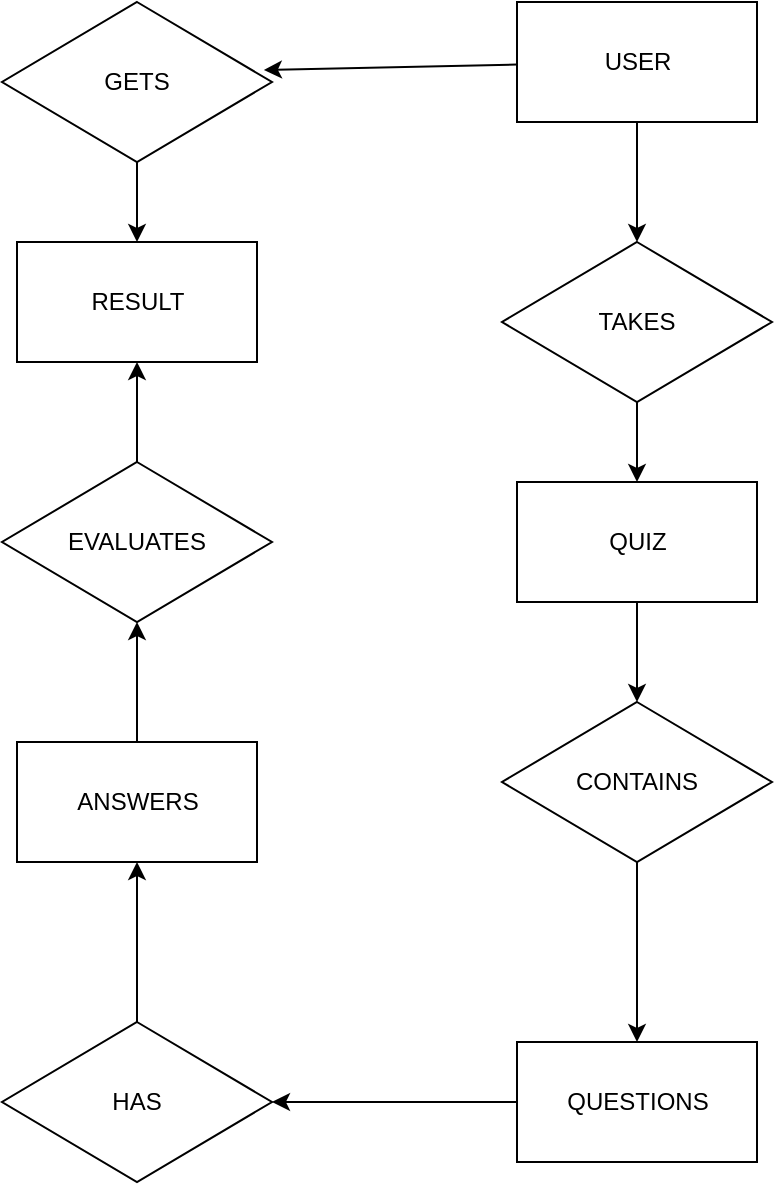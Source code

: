 <mxfile version="22.1.15" type="github">
  <diagram id="R2lEEEUBdFMjLlhIrx00" name="Page-1">
    <mxGraphModel dx="1591" dy="871" grid="1" gridSize="10" guides="1" tooltips="1" connect="1" arrows="1" fold="1" page="1" pageScale="1" pageWidth="850" pageHeight="1100" math="0" shadow="0" extFonts="Permanent Marker^https://fonts.googleapis.com/css?family=Permanent+Marker">
      <root>
        <mxCell id="0" />
        <mxCell id="1" parent="0" />
        <mxCell id="f59cz8W9i72K7CJTQR0P-1" value="USER" style="rounded=0;whiteSpace=wrap;html=1;" vertex="1" parent="1">
          <mxGeometry x="477.5" y="190" width="120" height="60" as="geometry" />
        </mxCell>
        <mxCell id="f59cz8W9i72K7CJTQR0P-2" value="QUIZ" style="rounded=0;whiteSpace=wrap;html=1;" vertex="1" parent="1">
          <mxGeometry x="477.5" y="430" width="120" height="60" as="geometry" />
        </mxCell>
        <mxCell id="f59cz8W9i72K7CJTQR0P-3" value="TAKES" style="rhombus;whiteSpace=wrap;html=1;" vertex="1" parent="1">
          <mxGeometry x="470" y="310" width="135" height="80" as="geometry" />
        </mxCell>
        <mxCell id="f59cz8W9i72K7CJTQR0P-5" value="QUESTIONS" style="rounded=0;whiteSpace=wrap;html=1;" vertex="1" parent="1">
          <mxGeometry x="477.5" y="710" width="120" height="60" as="geometry" />
        </mxCell>
        <mxCell id="f59cz8W9i72K7CJTQR0P-6" value="CONTAINS" style="rhombus;whiteSpace=wrap;html=1;" vertex="1" parent="1">
          <mxGeometry x="470" y="540" width="135" height="80" as="geometry" />
        </mxCell>
        <mxCell id="f59cz8W9i72K7CJTQR0P-7" value="HAS" style="rhombus;whiteSpace=wrap;html=1;" vertex="1" parent="1">
          <mxGeometry x="220" y="700" width="135" height="80" as="geometry" />
        </mxCell>
        <mxCell id="f59cz8W9i72K7CJTQR0P-8" value="ANSWERS" style="rounded=0;whiteSpace=wrap;html=1;" vertex="1" parent="1">
          <mxGeometry x="227.5" y="560" width="120" height="60" as="geometry" />
        </mxCell>
        <mxCell id="f59cz8W9i72K7CJTQR0P-9" value="EVALUATES" style="rhombus;whiteSpace=wrap;html=1;" vertex="1" parent="1">
          <mxGeometry x="220" y="420" width="135" height="80" as="geometry" />
        </mxCell>
        <mxCell id="f59cz8W9i72K7CJTQR0P-10" value="RESULT" style="rounded=0;whiteSpace=wrap;html=1;" vertex="1" parent="1">
          <mxGeometry x="227.5" y="310" width="120" height="60" as="geometry" />
        </mxCell>
        <mxCell id="f59cz8W9i72K7CJTQR0P-11" value="GETS" style="rhombus;whiteSpace=wrap;html=1;" vertex="1" parent="1">
          <mxGeometry x="220" y="190" width="135" height="80" as="geometry" />
        </mxCell>
        <mxCell id="f59cz8W9i72K7CJTQR0P-12" value="" style="endArrow=classic;html=1;rounded=0;exitX=0.5;exitY=1;exitDx=0;exitDy=0;" edge="1" parent="1" source="f59cz8W9i72K7CJTQR0P-1" target="f59cz8W9i72K7CJTQR0P-3">
          <mxGeometry width="50" height="50" relative="1" as="geometry">
            <mxPoint x="400" y="470" as="sourcePoint" />
            <mxPoint x="450" y="420" as="targetPoint" />
          </mxGeometry>
        </mxCell>
        <mxCell id="f59cz8W9i72K7CJTQR0P-13" value="" style="endArrow=classic;html=1;rounded=0;exitX=0.5;exitY=1;exitDx=0;exitDy=0;entryX=0.5;entryY=0;entryDx=0;entryDy=0;" edge="1" parent="1" source="f59cz8W9i72K7CJTQR0P-3" target="f59cz8W9i72K7CJTQR0P-2">
          <mxGeometry width="50" height="50" relative="1" as="geometry">
            <mxPoint x="400" y="470" as="sourcePoint" />
            <mxPoint x="450" y="420" as="targetPoint" />
          </mxGeometry>
        </mxCell>
        <mxCell id="f59cz8W9i72K7CJTQR0P-14" value="" style="endArrow=classic;html=1;rounded=0;exitX=0.5;exitY=1;exitDx=0;exitDy=0;entryX=0.5;entryY=0;entryDx=0;entryDy=0;" edge="1" parent="1" source="f59cz8W9i72K7CJTQR0P-2" target="f59cz8W9i72K7CJTQR0P-6">
          <mxGeometry width="50" height="50" relative="1" as="geometry">
            <mxPoint x="520" y="550" as="sourcePoint" />
            <mxPoint x="570" y="500" as="targetPoint" />
          </mxGeometry>
        </mxCell>
        <mxCell id="f59cz8W9i72K7CJTQR0P-15" value="" style="endArrow=classic;html=1;rounded=0;exitX=0.5;exitY=1;exitDx=0;exitDy=0;entryX=0.5;entryY=0;entryDx=0;entryDy=0;" edge="1" parent="1" source="f59cz8W9i72K7CJTQR0P-6" target="f59cz8W9i72K7CJTQR0P-5">
          <mxGeometry width="50" height="50" relative="1" as="geometry">
            <mxPoint x="420" y="690" as="sourcePoint" />
            <mxPoint x="470" y="640" as="targetPoint" />
          </mxGeometry>
        </mxCell>
        <mxCell id="f59cz8W9i72K7CJTQR0P-16" value="" style="endArrow=classic;html=1;rounded=0;entryX=1;entryY=0.5;entryDx=0;entryDy=0;exitX=0;exitY=0.5;exitDx=0;exitDy=0;" edge="1" parent="1" source="f59cz8W9i72K7CJTQR0P-5" target="f59cz8W9i72K7CJTQR0P-7">
          <mxGeometry width="50" height="50" relative="1" as="geometry">
            <mxPoint x="400" y="780" as="sourcePoint" />
            <mxPoint x="450" y="730" as="targetPoint" />
          </mxGeometry>
        </mxCell>
        <mxCell id="f59cz8W9i72K7CJTQR0P-17" value="" style="endArrow=classic;html=1;rounded=0;entryX=0.5;entryY=1;entryDx=0;entryDy=0;" edge="1" parent="1" source="f59cz8W9i72K7CJTQR0P-7" target="f59cz8W9i72K7CJTQR0P-8">
          <mxGeometry width="50" height="50" relative="1" as="geometry">
            <mxPoint x="230" y="690" as="sourcePoint" />
            <mxPoint x="280" y="640" as="targetPoint" />
          </mxGeometry>
        </mxCell>
        <mxCell id="f59cz8W9i72K7CJTQR0P-18" value="" style="endArrow=classic;html=1;rounded=0;entryX=0.5;entryY=1;entryDx=0;entryDy=0;exitX=0.5;exitY=0;exitDx=0;exitDy=0;" edge="1" parent="1" source="f59cz8W9i72K7CJTQR0P-8" target="f59cz8W9i72K7CJTQR0P-9">
          <mxGeometry width="50" height="50" relative="1" as="geometry">
            <mxPoint x="70" y="540" as="sourcePoint" />
            <mxPoint x="120" y="490" as="targetPoint" />
          </mxGeometry>
        </mxCell>
        <mxCell id="f59cz8W9i72K7CJTQR0P-19" value="" style="endArrow=classic;html=1;rounded=0;entryX=0.5;entryY=1;entryDx=0;entryDy=0;exitX=0.5;exitY=0;exitDx=0;exitDy=0;" edge="1" parent="1" source="f59cz8W9i72K7CJTQR0P-9" target="f59cz8W9i72K7CJTQR0P-10">
          <mxGeometry width="50" height="50" relative="1" as="geometry">
            <mxPoint x="250" y="430" as="sourcePoint" />
            <mxPoint x="300" y="380" as="targetPoint" />
          </mxGeometry>
        </mxCell>
        <mxCell id="f59cz8W9i72K7CJTQR0P-21" value="" style="endArrow=classic;html=1;rounded=0;entryX=0.97;entryY=0.425;entryDx=0;entryDy=0;entryPerimeter=0;" edge="1" parent="1" source="f59cz8W9i72K7CJTQR0P-1" target="f59cz8W9i72K7CJTQR0P-11">
          <mxGeometry width="50" height="50" relative="1" as="geometry">
            <mxPoint x="390" y="260" as="sourcePoint" />
            <mxPoint x="440" y="210" as="targetPoint" />
          </mxGeometry>
        </mxCell>
        <mxCell id="f59cz8W9i72K7CJTQR0P-22" value="" style="endArrow=classic;html=1;rounded=0;entryX=0.5;entryY=0;entryDx=0;entryDy=0;exitX=0.5;exitY=1;exitDx=0;exitDy=0;" edge="1" parent="1" source="f59cz8W9i72K7CJTQR0P-11" target="f59cz8W9i72K7CJTQR0P-10">
          <mxGeometry width="50" height="50" relative="1" as="geometry">
            <mxPoint x="130" y="380" as="sourcePoint" />
            <mxPoint x="180" y="330" as="targetPoint" />
          </mxGeometry>
        </mxCell>
      </root>
    </mxGraphModel>
  </diagram>
</mxfile>
